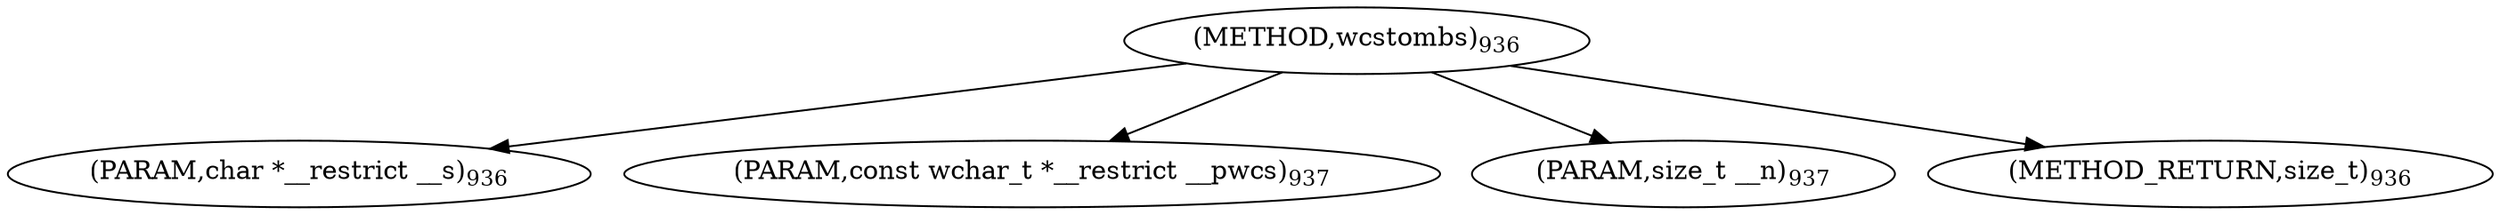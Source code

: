 digraph "wcstombs" {  
"33393" [label = <(METHOD,wcstombs)<SUB>936</SUB>> ]
"33394" [label = <(PARAM,char *__restrict __s)<SUB>936</SUB>> ]
"33395" [label = <(PARAM,const wchar_t *__restrict __pwcs)<SUB>937</SUB>> ]
"33396" [label = <(PARAM,size_t __n)<SUB>937</SUB>> ]
"33397" [label = <(METHOD_RETURN,size_t)<SUB>936</SUB>> ]
  "33393" -> "33394" 
  "33393" -> "33395" 
  "33393" -> "33396" 
  "33393" -> "33397" 
}

